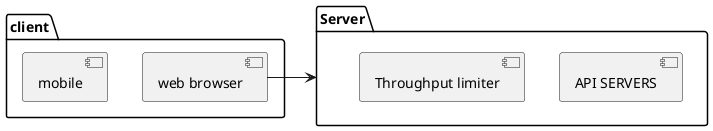 @startuml
package client {
    component "web browser"
    component mobile

}

package Server {
    component "API SERVERS"
    component "Throughput limiter"
}

"web browser" -> Server

@enduml
